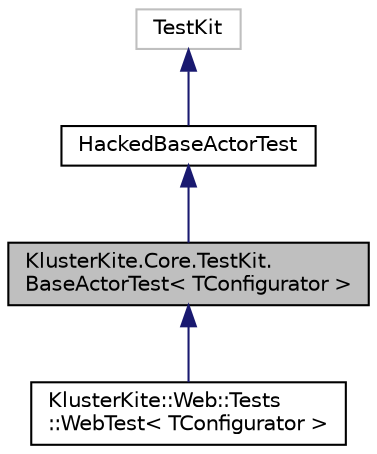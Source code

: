 digraph "KlusterKite.Core.TestKit.BaseActorTest&lt; TConfigurator &gt;"
{
  edge [fontname="Helvetica",fontsize="10",labelfontname="Helvetica",labelfontsize="10"];
  node [fontname="Helvetica",fontsize="10",shape=record];
  Node0 [label="KlusterKite.Core.TestKit.\lBaseActorTest\< TConfigurator \>",height=0.2,width=0.4,color="black", fillcolor="grey75", style="filled", fontcolor="black"];
  Node1 -> Node0 [dir="back",color="midnightblue",fontsize="10",style="solid",fontname="Helvetica"];
  Node1 [label="HackedBaseActorTest",height=0.2,width=0.4,color="black", fillcolor="white", style="filled",URL="$class_kluster_kite_1_1_core_1_1_test_kit_1_1_hacked_base_actor_test.html",tooltip="Some strange workaround to solve class creation order problem "];
  Node2 -> Node1 [dir="back",color="midnightblue",fontsize="10",style="solid",fontname="Helvetica"];
  Node2 [label="TestKit",height=0.2,width=0.4,color="grey75", fillcolor="white", style="filled"];
  Node0 -> Node3 [dir="back",color="midnightblue",fontsize="10",style="solid",fontname="Helvetica"];
  Node3 [label="KlusterKite::Web::Tests\l::WebTest\< TConfigurator \>",height=0.2,width=0.4,color="black", fillcolor="white", style="filled",URL="$class_kluster_kite_1_1_web_1_1_tests_1_1_web_test.html",tooltip="Base class for all web tests "];
}
